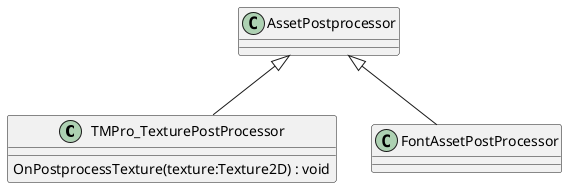 @startuml
class TMPro_TexturePostProcessor {
    OnPostprocessTexture(texture:Texture2D) : void
}
class FontAssetPostProcessor {
}
AssetPostprocessor <|-- TMPro_TexturePostProcessor
AssetPostprocessor <|-- FontAssetPostProcessor
@enduml
